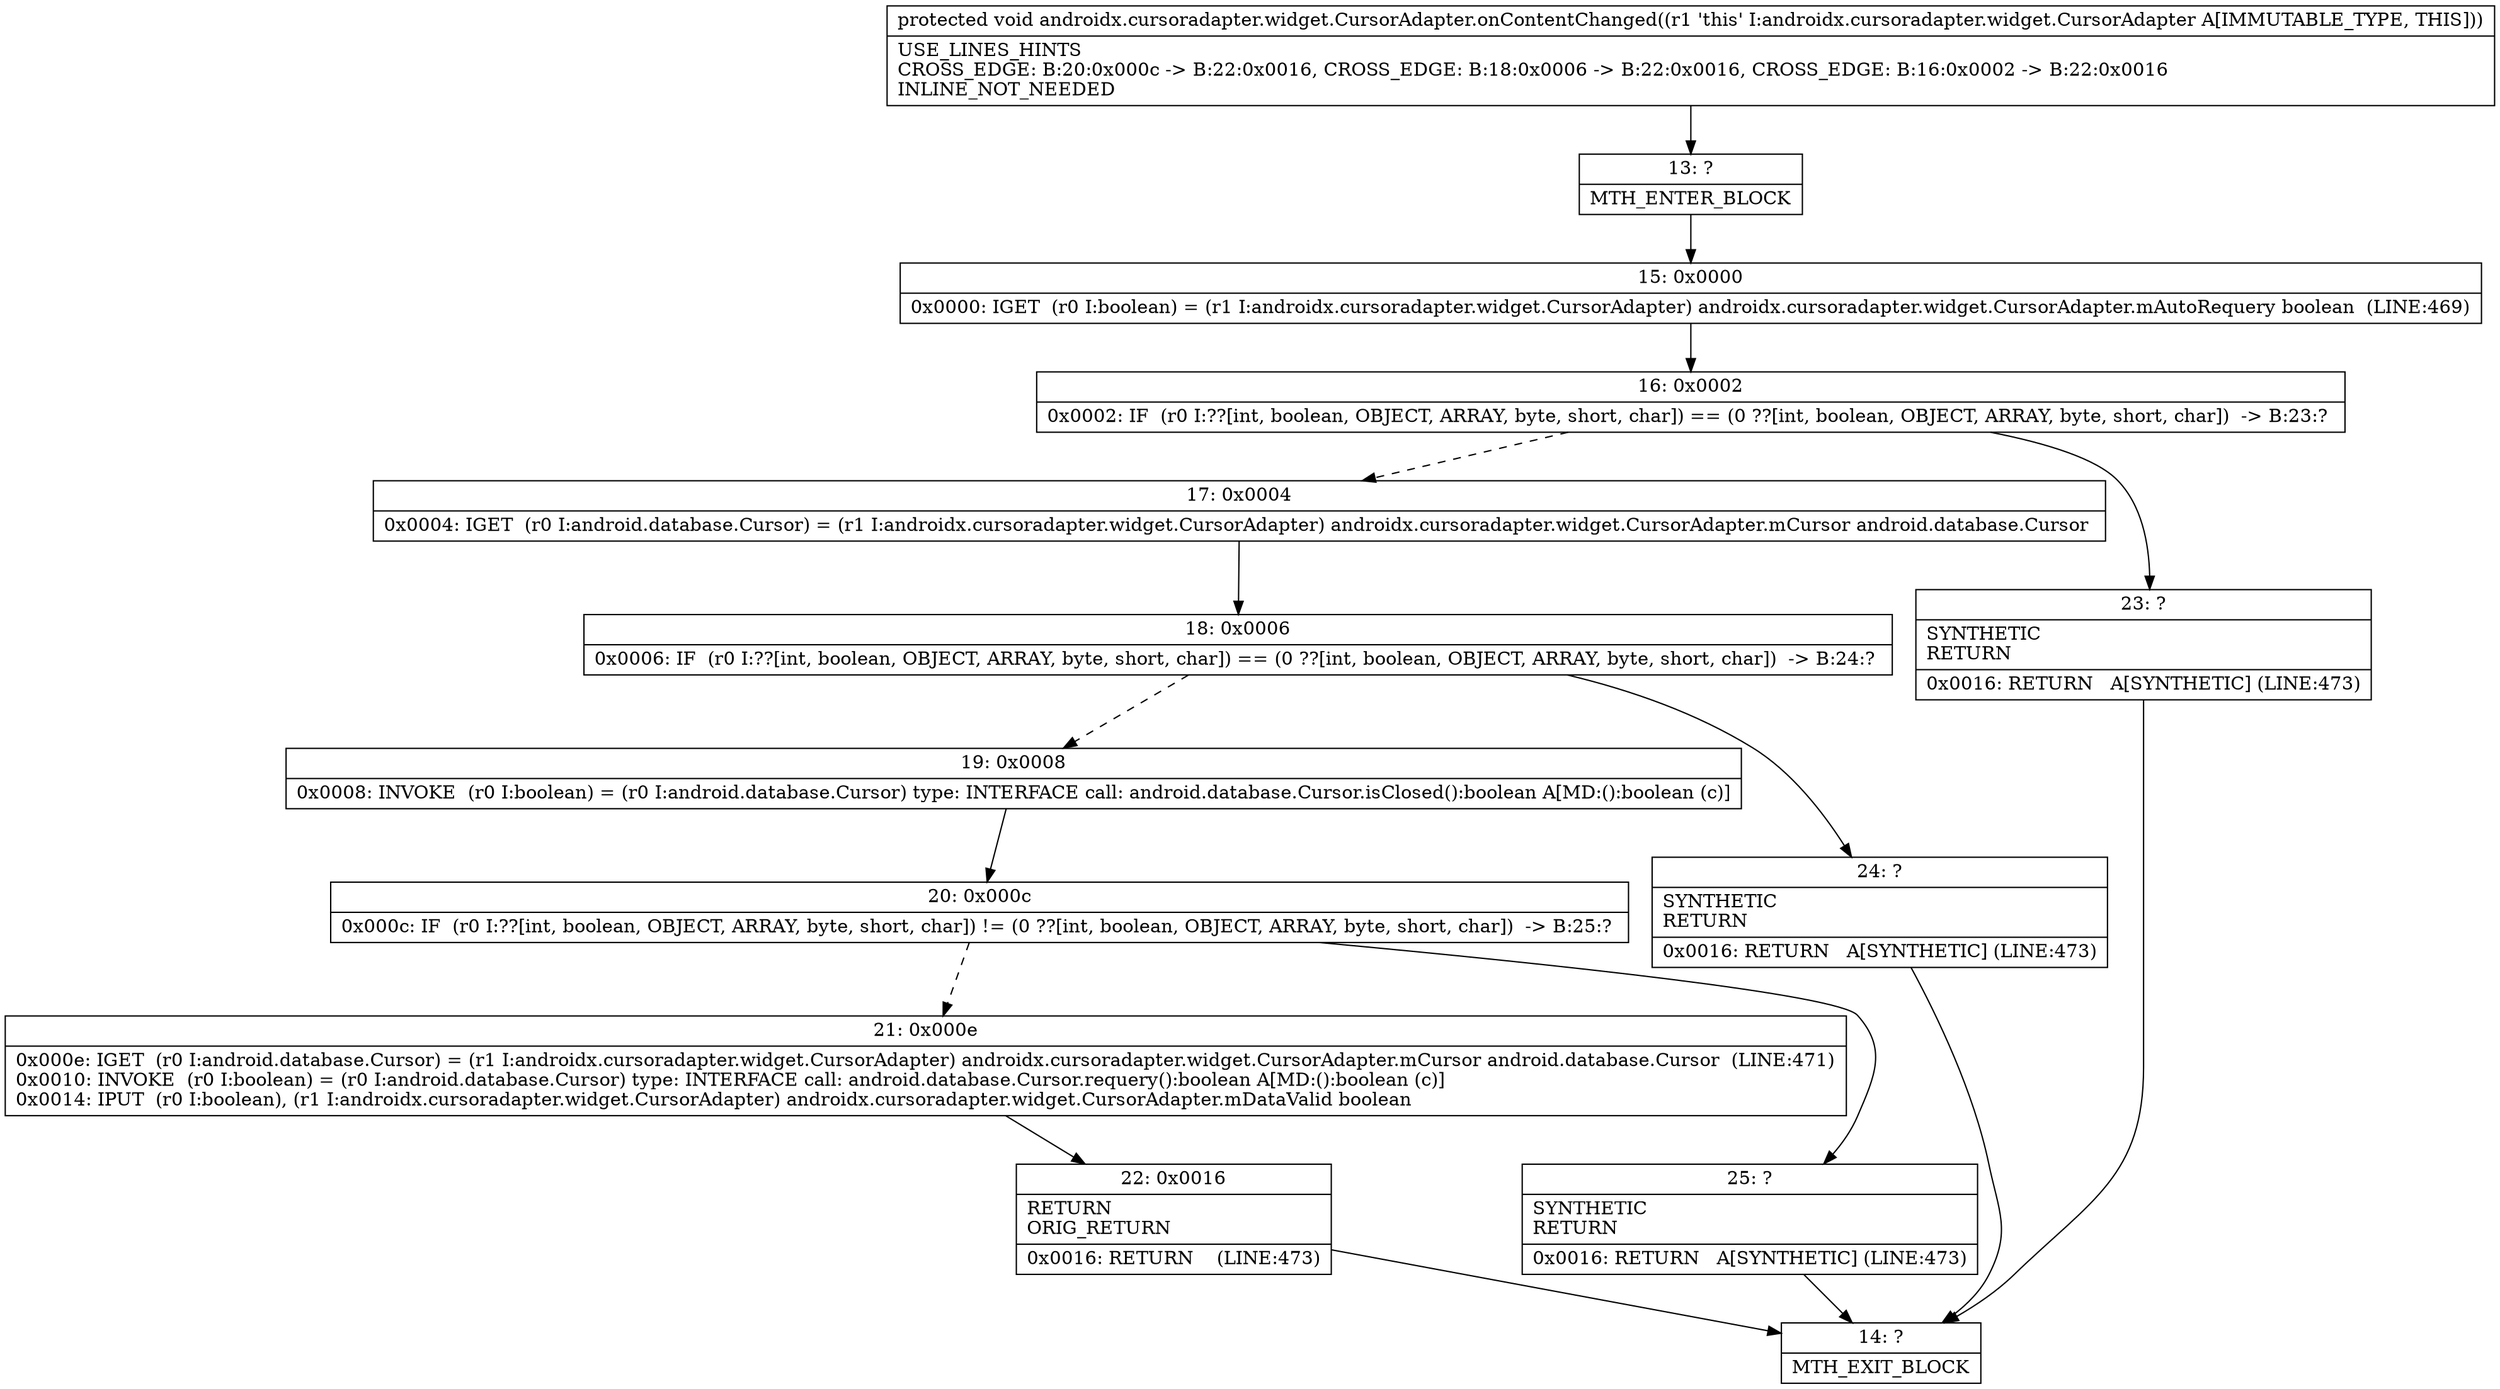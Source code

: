 digraph "CFG forandroidx.cursoradapter.widget.CursorAdapter.onContentChanged()V" {
Node_13 [shape=record,label="{13\:\ ?|MTH_ENTER_BLOCK\l}"];
Node_15 [shape=record,label="{15\:\ 0x0000|0x0000: IGET  (r0 I:boolean) = (r1 I:androidx.cursoradapter.widget.CursorAdapter) androidx.cursoradapter.widget.CursorAdapter.mAutoRequery boolean  (LINE:469)\l}"];
Node_16 [shape=record,label="{16\:\ 0x0002|0x0002: IF  (r0 I:??[int, boolean, OBJECT, ARRAY, byte, short, char]) == (0 ??[int, boolean, OBJECT, ARRAY, byte, short, char])  \-\> B:23:? \l}"];
Node_17 [shape=record,label="{17\:\ 0x0004|0x0004: IGET  (r0 I:android.database.Cursor) = (r1 I:androidx.cursoradapter.widget.CursorAdapter) androidx.cursoradapter.widget.CursorAdapter.mCursor android.database.Cursor \l}"];
Node_18 [shape=record,label="{18\:\ 0x0006|0x0006: IF  (r0 I:??[int, boolean, OBJECT, ARRAY, byte, short, char]) == (0 ??[int, boolean, OBJECT, ARRAY, byte, short, char])  \-\> B:24:? \l}"];
Node_19 [shape=record,label="{19\:\ 0x0008|0x0008: INVOKE  (r0 I:boolean) = (r0 I:android.database.Cursor) type: INTERFACE call: android.database.Cursor.isClosed():boolean A[MD:():boolean (c)]\l}"];
Node_20 [shape=record,label="{20\:\ 0x000c|0x000c: IF  (r0 I:??[int, boolean, OBJECT, ARRAY, byte, short, char]) != (0 ??[int, boolean, OBJECT, ARRAY, byte, short, char])  \-\> B:25:? \l}"];
Node_21 [shape=record,label="{21\:\ 0x000e|0x000e: IGET  (r0 I:android.database.Cursor) = (r1 I:androidx.cursoradapter.widget.CursorAdapter) androidx.cursoradapter.widget.CursorAdapter.mCursor android.database.Cursor  (LINE:471)\l0x0010: INVOKE  (r0 I:boolean) = (r0 I:android.database.Cursor) type: INTERFACE call: android.database.Cursor.requery():boolean A[MD:():boolean (c)]\l0x0014: IPUT  (r0 I:boolean), (r1 I:androidx.cursoradapter.widget.CursorAdapter) androidx.cursoradapter.widget.CursorAdapter.mDataValid boolean \l}"];
Node_22 [shape=record,label="{22\:\ 0x0016|RETURN\lORIG_RETURN\l|0x0016: RETURN    (LINE:473)\l}"];
Node_14 [shape=record,label="{14\:\ ?|MTH_EXIT_BLOCK\l}"];
Node_25 [shape=record,label="{25\:\ ?|SYNTHETIC\lRETURN\l|0x0016: RETURN   A[SYNTHETIC] (LINE:473)\l}"];
Node_24 [shape=record,label="{24\:\ ?|SYNTHETIC\lRETURN\l|0x0016: RETURN   A[SYNTHETIC] (LINE:473)\l}"];
Node_23 [shape=record,label="{23\:\ ?|SYNTHETIC\lRETURN\l|0x0016: RETURN   A[SYNTHETIC] (LINE:473)\l}"];
MethodNode[shape=record,label="{protected void androidx.cursoradapter.widget.CursorAdapter.onContentChanged((r1 'this' I:androidx.cursoradapter.widget.CursorAdapter A[IMMUTABLE_TYPE, THIS]))  | USE_LINES_HINTS\lCROSS_EDGE: B:20:0x000c \-\> B:22:0x0016, CROSS_EDGE: B:18:0x0006 \-\> B:22:0x0016, CROSS_EDGE: B:16:0x0002 \-\> B:22:0x0016\lINLINE_NOT_NEEDED\l}"];
MethodNode -> Node_13;Node_13 -> Node_15;
Node_15 -> Node_16;
Node_16 -> Node_17[style=dashed];
Node_16 -> Node_23;
Node_17 -> Node_18;
Node_18 -> Node_19[style=dashed];
Node_18 -> Node_24;
Node_19 -> Node_20;
Node_20 -> Node_21[style=dashed];
Node_20 -> Node_25;
Node_21 -> Node_22;
Node_22 -> Node_14;
Node_25 -> Node_14;
Node_24 -> Node_14;
Node_23 -> Node_14;
}

